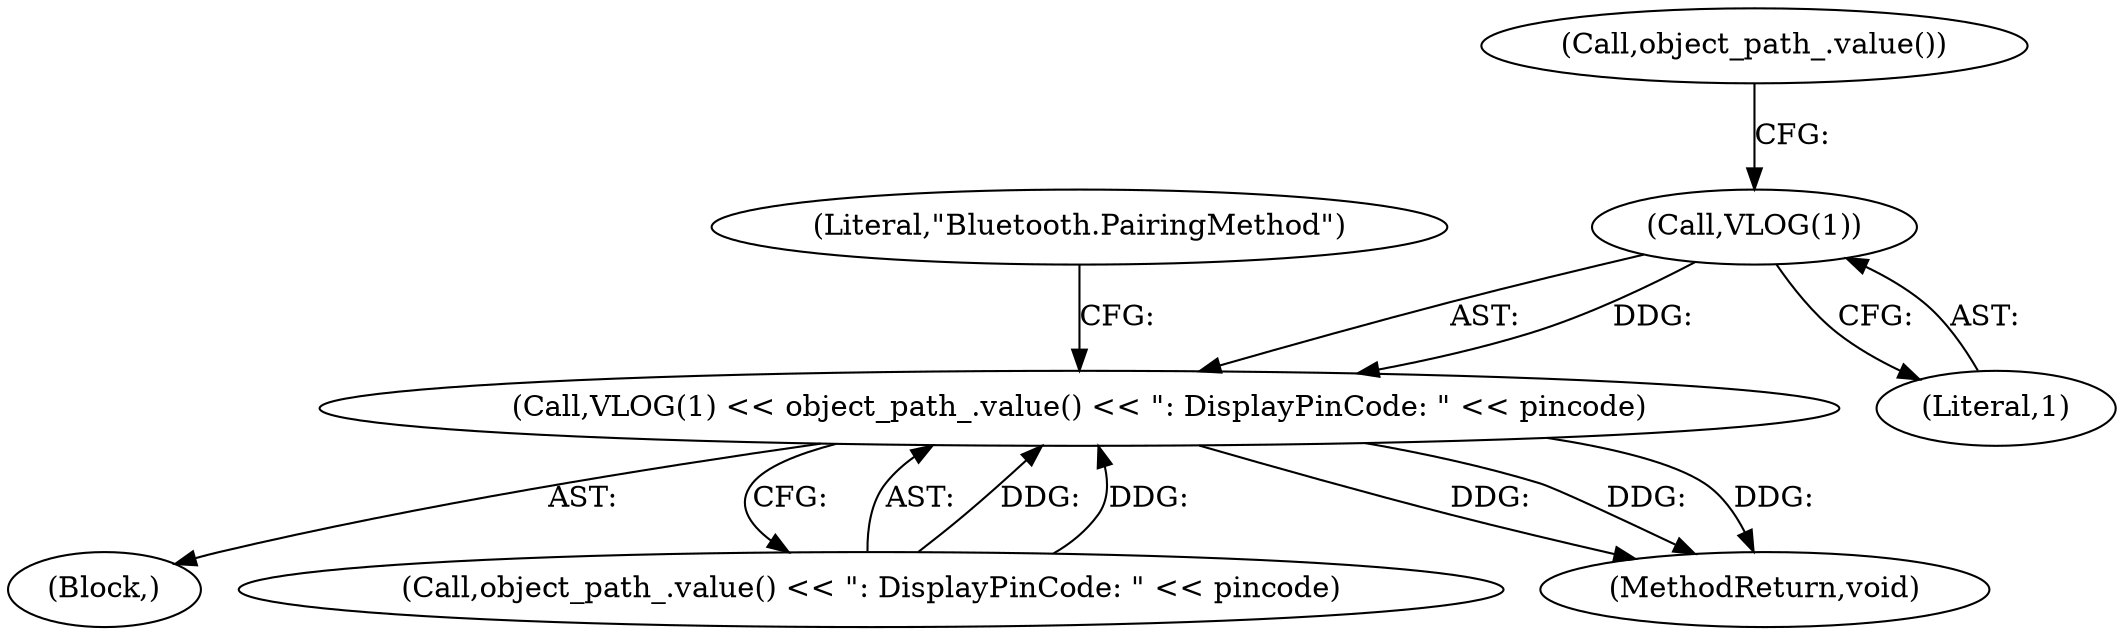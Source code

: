 digraph "1_Chrome_d358f57009b85fb7440208afa5ba87636b491889_9@del" {
"1000111" [label="(Call,VLOG(1))"];
"1000110" [label="(Call,VLOG(1) << object_path_.value() << \": DisplayPinCode: \" << pincode)"];
"1000111" [label="(Call,VLOG(1))"];
"1000114" [label="(Call,object_path_.value())"];
"1000103" [label="(Block,)"];
"1000119" [label="(Literal,\"Bluetooth.PairingMethod\")"];
"1000113" [label="(Call,object_path_.value() << \": DisplayPinCode: \" << pincode)"];
"1000110" [label="(Call,VLOG(1) << object_path_.value() << \": DisplayPinCode: \" << pincode)"];
"1000112" [label="(Literal,1)"];
"1000130" [label="(MethodReturn,void)"];
"1000111" -> "1000110"  [label="AST: "];
"1000111" -> "1000112"  [label="CFG: "];
"1000112" -> "1000111"  [label="AST: "];
"1000114" -> "1000111"  [label="CFG: "];
"1000111" -> "1000110"  [label="DDG: "];
"1000110" -> "1000103"  [label="AST: "];
"1000110" -> "1000113"  [label="CFG: "];
"1000113" -> "1000110"  [label="AST: "];
"1000119" -> "1000110"  [label="CFG: "];
"1000110" -> "1000130"  [label="DDG: "];
"1000110" -> "1000130"  [label="DDG: "];
"1000110" -> "1000130"  [label="DDG: "];
"1000113" -> "1000110"  [label="DDG: "];
"1000113" -> "1000110"  [label="DDG: "];
}
